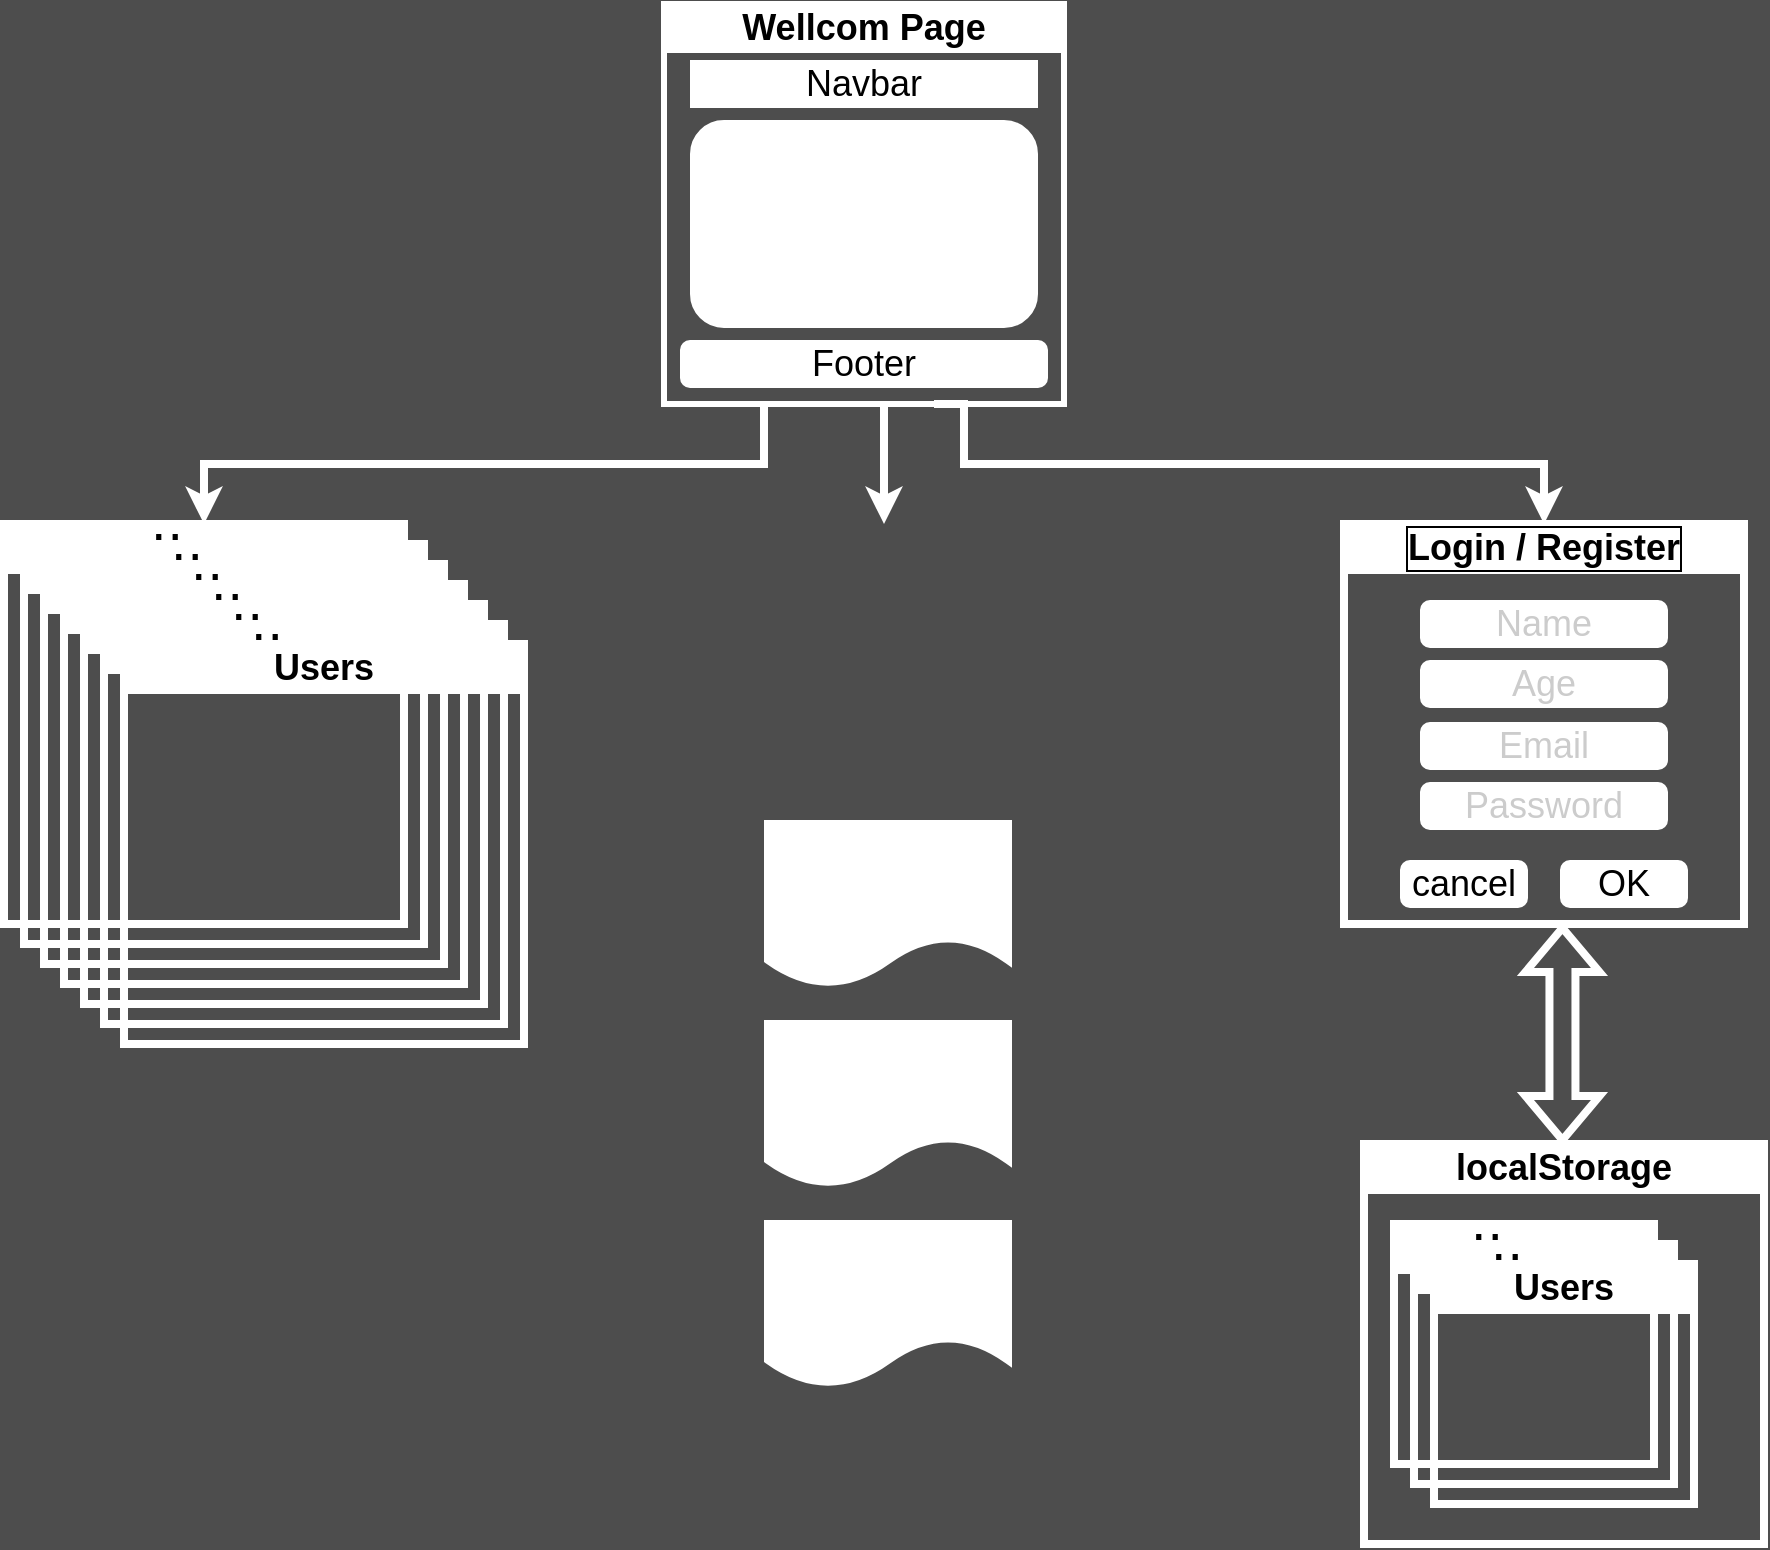 <mxfile version="20.8.20" type="github">
  <diagram name="Page-1" id="e56a1550-8fbb-45ad-956c-1786394a9013">
    <mxGraphModel dx="793" dy="770" grid="0" gridSize="10" guides="1" tooltips="1" connect="1" arrows="1" fold="1" page="0" pageScale="1" pageWidth="850" pageHeight="1100" background="#4D4D4D" math="0" shadow="0">
      <root>
        <mxCell id="0" />
        <mxCell id="1" parent="0" />
        <mxCell id="ZlQkUfzLvTR6-tfbi4hk-8" value="" style="edgeStyle=orthogonalEdgeStyle;rounded=0;orthogonalLoop=1;jettySize=auto;html=1;fontSize=18;entryX=0.5;entryY=0;entryDx=0;entryDy=0;strokeColor=#FFFFFF;strokeWidth=4;" edge="1" parent="1" source="ZlQkUfzLvTR6-tfbi4hk-3" target="ZlQkUfzLvTR6-tfbi4hk-5">
          <mxGeometry relative="1" as="geometry">
            <mxPoint x="840" y="470" as="targetPoint" />
            <Array as="points">
              <mxPoint x="790" y="350" />
              <mxPoint x="510" y="350" />
            </Array>
          </mxGeometry>
        </mxCell>
        <mxCell id="ZlQkUfzLvTR6-tfbi4hk-11" value="" style="edgeStyle=orthogonalEdgeStyle;rounded=0;orthogonalLoop=1;jettySize=auto;html=1;fontSize=18;strokeColor=#FFFFFF;strokeWidth=4;" edge="1" parent="1" source="ZlQkUfzLvTR6-tfbi4hk-3">
          <mxGeometry relative="1" as="geometry">
            <mxPoint x="850" y="380" as="targetPoint" />
            <Array as="points">
              <mxPoint x="850" y="380" />
            </Array>
          </mxGeometry>
        </mxCell>
        <mxCell id="ZlQkUfzLvTR6-tfbi4hk-3" value="&lt;font style=&quot;font-size: 18px;&quot;&gt;Wellcom Page&lt;/font&gt;" style="swimlane;whiteSpace=wrap;html=1;strokeWidth=3;strokeColor=#FFFFFF;" vertex="1" parent="1">
          <mxGeometry x="740" y="120" width="200" height="200" as="geometry" />
        </mxCell>
        <mxCell id="ZlQkUfzLvTR6-tfbi4hk-19" value="Navbar&lt;br&gt;" style="rounded=0;whiteSpace=wrap;html=1;strokeColor=#FFFFFF;strokeWidth=4;fontSize=18;" vertex="1" parent="ZlQkUfzLvTR6-tfbi4hk-3">
          <mxGeometry x="15" y="30" width="170" height="20" as="geometry" />
        </mxCell>
        <mxCell id="ZlQkUfzLvTR6-tfbi4hk-21" value="" style="rounded=1;whiteSpace=wrap;html=1;strokeColor=#FFFFFF;strokeWidth=4;fontSize=18;" vertex="1" parent="ZlQkUfzLvTR6-tfbi4hk-3">
          <mxGeometry x="15" y="60" width="170" height="100" as="geometry" />
        </mxCell>
        <mxCell id="ZlQkUfzLvTR6-tfbi4hk-22" value="Footer" style="rounded=1;whiteSpace=wrap;html=1;strokeColor=#FFFFFF;strokeWidth=4;fontSize=18;" vertex="1" parent="ZlQkUfzLvTR6-tfbi4hk-3">
          <mxGeometry x="10" y="170" width="180" height="20" as="geometry" />
        </mxCell>
        <mxCell id="ZlQkUfzLvTR6-tfbi4hk-4" value="&lt;font style=&quot;font-size: 18px;&quot;&gt;Login / Register&lt;/font&gt;" style="swimlane;whiteSpace=wrap;html=1;strokeWidth=4;labelBorderColor=default;strokeColor=#FFFFFF;" vertex="1" parent="1">
          <mxGeometry x="1080" y="380" width="200" height="200" as="geometry" />
        </mxCell>
        <mxCell id="ZlQkUfzLvTR6-tfbi4hk-27" value="&lt;font color=&quot;#cccccc&quot;&gt;Name&lt;/font&gt;" style="rounded=1;whiteSpace=wrap;html=1;strokeColor=#FFFFFF;strokeWidth=4;fontSize=18;" vertex="1" parent="ZlQkUfzLvTR6-tfbi4hk-4">
          <mxGeometry x="40" y="40" width="120" height="20" as="geometry" />
        </mxCell>
        <mxCell id="ZlQkUfzLvTR6-tfbi4hk-26" value="&lt;font color=&quot;#cccccc&quot;&gt;Age&lt;/font&gt;" style="rounded=1;whiteSpace=wrap;html=1;strokeColor=#FFFFFF;strokeWidth=4;fontSize=18;" vertex="1" parent="ZlQkUfzLvTR6-tfbi4hk-4">
          <mxGeometry x="40" y="70" width="120" height="20" as="geometry" />
        </mxCell>
        <mxCell id="ZlQkUfzLvTR6-tfbi4hk-34" value="OK" style="rounded=1;whiteSpace=wrap;html=1;strokeColor=#FFFFFF;strokeWidth=4;fontSize=18;" vertex="1" parent="ZlQkUfzLvTR6-tfbi4hk-4">
          <mxGeometry x="110" y="170" width="60" height="20" as="geometry" />
        </mxCell>
        <mxCell id="ZlQkUfzLvTR6-tfbi4hk-35" value="cancel" style="rounded=1;whiteSpace=wrap;html=1;strokeColor=#FFFFFF;strokeWidth=4;fontSize=18;" vertex="1" parent="ZlQkUfzLvTR6-tfbi4hk-4">
          <mxGeometry x="30" y="170" width="60" height="20" as="geometry" />
        </mxCell>
        <mxCell id="ZlQkUfzLvTR6-tfbi4hk-5" value="&lt;font style=&quot;font-size: 18px;&quot;&gt;Users&lt;/font&gt;" style="swimlane;whiteSpace=wrap;html=1;strokeWidth=4;strokeColor=#FFFFFF;" vertex="1" parent="1">
          <mxGeometry x="410" y="380" width="200" height="200" as="geometry" />
        </mxCell>
        <mxCell id="ZlQkUfzLvTR6-tfbi4hk-6" value="&lt;font style=&quot;font-size: 18px;&quot;&gt;localStorage&lt;/font&gt;" style="swimlane;whiteSpace=wrap;html=1;strokeWidth=4;strokeColor=#FFFFFF;" vertex="1" parent="1">
          <mxGeometry x="1090" y="690" width="200" height="200" as="geometry" />
        </mxCell>
        <mxCell id="ZlQkUfzLvTR6-tfbi4hk-16" value="&lt;font style=&quot;font-size: 18px;&quot;&gt;Users&lt;/font&gt;" style="swimlane;whiteSpace=wrap;html=1;strokeWidth=4;strokeColor=#FFFFFF;" vertex="1" parent="ZlQkUfzLvTR6-tfbi4hk-6">
          <mxGeometry x="15" y="40" width="130" height="120" as="geometry" />
        </mxCell>
        <mxCell id="ZlQkUfzLvTR6-tfbi4hk-17" value="&lt;font style=&quot;font-size: 18px;&quot;&gt;Users&lt;/font&gt;" style="swimlane;whiteSpace=wrap;html=1;strokeWidth=4;strokeColor=#FFFFFF;" vertex="1" parent="ZlQkUfzLvTR6-tfbi4hk-6">
          <mxGeometry x="25" y="50" width="130" height="120" as="geometry" />
        </mxCell>
        <mxCell id="ZlQkUfzLvTR6-tfbi4hk-18" value="&lt;font style=&quot;font-size: 18px;&quot;&gt;Users&lt;/font&gt;" style="swimlane;whiteSpace=wrap;html=1;strokeWidth=4;strokeColor=#FFFFFF;" vertex="1" parent="ZlQkUfzLvTR6-tfbi4hk-6">
          <mxGeometry x="35" y="60" width="130" height="120" as="geometry" />
        </mxCell>
        <mxCell id="ZlQkUfzLvTR6-tfbi4hk-9" value="" style="edgeStyle=orthogonalEdgeStyle;rounded=0;orthogonalLoop=1;jettySize=auto;html=1;fontSize=18;entryX=0.5;entryY=0;entryDx=0;entryDy=0;strokeColor=#FFFFFF;strokeWidth=4;" edge="1" parent="1" target="ZlQkUfzLvTR6-tfbi4hk-4">
          <mxGeometry relative="1" as="geometry">
            <mxPoint x="875" y="320" as="sourcePoint" />
            <mxPoint x="865" y="380" as="targetPoint" />
            <Array as="points">
              <mxPoint x="890" y="320" />
              <mxPoint x="890" y="350" />
              <mxPoint x="1180" y="350" />
            </Array>
          </mxGeometry>
        </mxCell>
        <mxCell id="ZlQkUfzLvTR6-tfbi4hk-32" value="&lt;font color=&quot;#cccccc&quot;&gt;Email&lt;/font&gt;" style="rounded=1;whiteSpace=wrap;html=1;strokeColor=#FFFFFF;strokeWidth=4;fontSize=18;" vertex="1" parent="1">
          <mxGeometry x="1120" y="481" width="120" height="20" as="geometry" />
        </mxCell>
        <mxCell id="ZlQkUfzLvTR6-tfbi4hk-33" value="&lt;font color=&quot;#cccccc&quot;&gt;Password&lt;/font&gt;" style="rounded=1;whiteSpace=wrap;html=1;strokeColor=#FFFFFF;strokeWidth=4;fontSize=18;" vertex="1" parent="1">
          <mxGeometry x="1120" y="511" width="120" height="20" as="geometry" />
        </mxCell>
        <mxCell id="ZlQkUfzLvTR6-tfbi4hk-40" value="&lt;font style=&quot;font-size: 18px;&quot;&gt;Users&lt;/font&gt;" style="swimlane;whiteSpace=wrap;html=1;strokeWidth=4;strokeColor=#FFFFFF;" vertex="1" parent="1">
          <mxGeometry x="420" y="390" width="200" height="200" as="geometry" />
        </mxCell>
        <mxCell id="ZlQkUfzLvTR6-tfbi4hk-41" value="&lt;font style=&quot;font-size: 18px;&quot;&gt;Users&lt;/font&gt;" style="swimlane;whiteSpace=wrap;html=1;strokeWidth=4;strokeColor=#FFFFFF;" vertex="1" parent="1">
          <mxGeometry x="430" y="400" width="200" height="200" as="geometry" />
        </mxCell>
        <mxCell id="ZlQkUfzLvTR6-tfbi4hk-42" value="&lt;font style=&quot;font-size: 18px;&quot;&gt;Users&lt;/font&gt;" style="swimlane;whiteSpace=wrap;html=1;strokeWidth=4;strokeColor=#FFFFFF;" vertex="1" parent="1">
          <mxGeometry x="440" y="410" width="200" height="200" as="geometry" />
        </mxCell>
        <mxCell id="ZlQkUfzLvTR6-tfbi4hk-43" value="&lt;font style=&quot;font-size: 18px;&quot;&gt;Users&lt;/font&gt;" style="swimlane;whiteSpace=wrap;html=1;strokeWidth=4;strokeColor=#FFFFFF;" vertex="1" parent="1">
          <mxGeometry x="450" y="420" width="200" height="200" as="geometry" />
        </mxCell>
        <mxCell id="ZlQkUfzLvTR6-tfbi4hk-44" value="&lt;font style=&quot;font-size: 18px;&quot;&gt;Users&lt;/font&gt;" style="swimlane;whiteSpace=wrap;html=1;strokeWidth=4;strokeColor=#FFFFFF;" vertex="1" parent="1">
          <mxGeometry x="460" y="430" width="200" height="200" as="geometry" />
        </mxCell>
        <mxCell id="ZlQkUfzLvTR6-tfbi4hk-45" value="&lt;font style=&quot;font-size: 18px;&quot;&gt;Users&lt;/font&gt;" style="swimlane;whiteSpace=wrap;html=1;strokeWidth=4;strokeColor=#FFFFFF;" vertex="1" parent="1">
          <mxGeometry x="470" y="440" width="200" height="200" as="geometry" />
        </mxCell>
        <mxCell id="ZlQkUfzLvTR6-tfbi4hk-46" value="" style="shape=flexArrow;endArrow=classic;startArrow=classic;html=1;rounded=0;strokeColor=#FFFFFF;strokeWidth=4;fontSize=18;fontColor=#FFFFFF;" edge="1" parent="1">
          <mxGeometry width="100" height="100" relative="1" as="geometry">
            <mxPoint x="1189.23" y="690" as="sourcePoint" />
            <mxPoint x="1189.23" y="580" as="targetPoint" />
          </mxGeometry>
        </mxCell>
        <mxCell id="ZlQkUfzLvTR6-tfbi4hk-47" value="" style="shape=document;whiteSpace=wrap;html=1;boundedLbl=1;labelBorderColor=default;strokeColor=#FFFFFF;strokeWidth=4;fontSize=18;fontColor=#FFFFFF;" vertex="1" parent="1">
          <mxGeometry x="792" y="530" width="120" height="80" as="geometry" />
        </mxCell>
        <mxCell id="ZlQkUfzLvTR6-tfbi4hk-48" value="" style="shape=document;whiteSpace=wrap;html=1;boundedLbl=1;labelBorderColor=default;strokeColor=#FFFFFF;strokeWidth=4;fontSize=18;fontColor=#FFFFFF;" vertex="1" parent="1">
          <mxGeometry x="792" y="630" width="120" height="80" as="geometry" />
        </mxCell>
        <mxCell id="ZlQkUfzLvTR6-tfbi4hk-55" value="" style="shape=document;whiteSpace=wrap;html=1;boundedLbl=1;labelBorderColor=default;strokeColor=#FFFFFF;strokeWidth=4;fontSize=18;fontColor=#FFFFFF;" vertex="1" parent="1">
          <mxGeometry x="792" y="730" width="120" height="80" as="geometry" />
        </mxCell>
      </root>
    </mxGraphModel>
  </diagram>
</mxfile>

